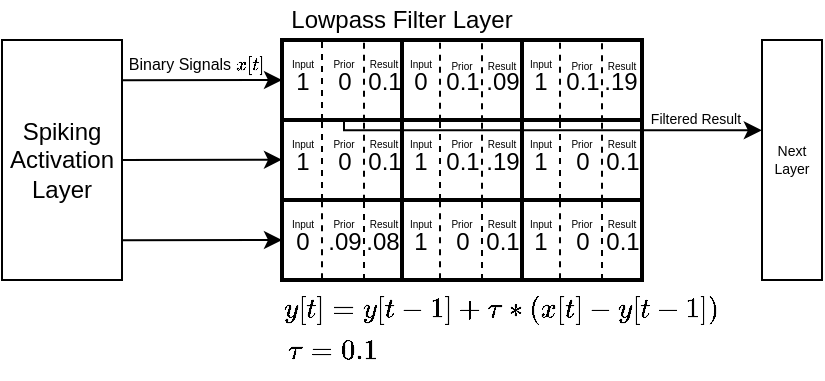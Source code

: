 <mxfile version="14.6.13" type="device"><diagram id="c8CbswJ4b_EEW4j1yDmH" name="Page-1"><mxGraphModel dx="474" dy="295" grid="1" gridSize="10" guides="1" tooltips="1" connect="1" arrows="1" fold="1" page="1" pageScale="1" pageWidth="850" pageHeight="1100" math="1" shadow="0"><root><mxCell id="0"/><mxCell id="1" parent="0"/><mxCell id="tObaA1ClAWP7f5fDY_Cm-1" value="" style="shape=table;html=1;whiteSpace=wrap;startSize=0;container=1;collapsible=0;childLayout=tableLayout;rounded=0;strokeWidth=2;perimeterSpacing=0;swimlaneFillColor=none;" vertex="1" parent="1"><mxGeometry x="300" y="480" width="180" height="120" as="geometry"/></mxCell><mxCell id="tObaA1ClAWP7f5fDY_Cm-2" value="" style="shape=partialRectangle;html=1;whiteSpace=wrap;collapsible=0;dropTarget=0;pointerEvents=0;fillColor=none;top=0;left=0;bottom=0;right=0;points=[[0,0.5],[1,0.5]];portConstraint=eastwest;" vertex="1" parent="tObaA1ClAWP7f5fDY_Cm-1"><mxGeometry width="180" height="40" as="geometry"/></mxCell><mxCell id="tObaA1ClAWP7f5fDY_Cm-3" value="" style="shape=partialRectangle;html=1;whiteSpace=wrap;connectable=0;fillColor=none;top=0;left=0;bottom=0;right=0;overflow=hidden;" vertex="1" parent="tObaA1ClAWP7f5fDY_Cm-2"><mxGeometry width="60" height="40" as="geometry"/></mxCell><mxCell id="tObaA1ClAWP7f5fDY_Cm-4" value="" style="shape=partialRectangle;html=1;whiteSpace=wrap;connectable=0;fillColor=none;top=0;left=0;bottom=0;right=0;overflow=hidden;" vertex="1" parent="tObaA1ClAWP7f5fDY_Cm-2"><mxGeometry x="60" width="60" height="40" as="geometry"/></mxCell><mxCell id="tObaA1ClAWP7f5fDY_Cm-5" value="" style="shape=partialRectangle;html=1;whiteSpace=wrap;connectable=0;fillColor=none;top=0;left=0;bottom=0;right=0;overflow=hidden;" vertex="1" parent="tObaA1ClAWP7f5fDY_Cm-2"><mxGeometry x="120" width="60" height="40" as="geometry"/></mxCell><mxCell id="tObaA1ClAWP7f5fDY_Cm-31" value="" style="endArrow=none;html=1;fontSize=5;exitX=0.157;exitY=1.01;exitDx=0;exitDy=0;exitPerimeter=0;entryX=0.157;entryY=0.002;entryDx=0;entryDy=0;entryPerimeter=0;dashed=1;" edge="1" parent="tObaA1ClAWP7f5fDY_Cm-1"><mxGeometry width="50" height="50" relative="1" as="geometry"><mxPoint x="20.0" y="40.0" as="sourcePoint"/><mxPoint x="20.0" y="-0.32" as="targetPoint"/></mxGeometry></mxCell><mxCell id="tObaA1ClAWP7f5fDY_Cm-6" value="" style="shape=partialRectangle;html=1;whiteSpace=wrap;collapsible=0;dropTarget=0;pointerEvents=0;fillColor=none;top=0;left=0;bottom=0;right=0;points=[[0,0.5],[1,0.5]];portConstraint=eastwest;" vertex="1" parent="tObaA1ClAWP7f5fDY_Cm-1"><mxGeometry y="40" width="180" height="40" as="geometry"/></mxCell><mxCell id="tObaA1ClAWP7f5fDY_Cm-7" value="" style="shape=partialRectangle;html=1;whiteSpace=wrap;connectable=0;fillColor=none;top=0;left=0;bottom=0;right=0;overflow=hidden;" vertex="1" parent="tObaA1ClAWP7f5fDY_Cm-6"><mxGeometry width="60" height="40" as="geometry"/></mxCell><mxCell id="tObaA1ClAWP7f5fDY_Cm-8" value="" style="shape=partialRectangle;html=1;whiteSpace=wrap;connectable=0;fillColor=none;top=0;left=0;bottom=0;right=0;overflow=hidden;" vertex="1" parent="tObaA1ClAWP7f5fDY_Cm-6"><mxGeometry x="60" width="60" height="40" as="geometry"/></mxCell><mxCell id="tObaA1ClAWP7f5fDY_Cm-9" value="" style="shape=partialRectangle;html=1;whiteSpace=wrap;connectable=0;fillColor=none;top=0;left=0;bottom=0;right=0;overflow=hidden;" vertex="1" parent="tObaA1ClAWP7f5fDY_Cm-6"><mxGeometry x="120" width="60" height="40" as="geometry"/></mxCell><mxCell id="tObaA1ClAWP7f5fDY_Cm-10" value="" style="shape=partialRectangle;html=1;whiteSpace=wrap;collapsible=0;dropTarget=0;pointerEvents=0;fillColor=none;top=0;left=0;bottom=0;right=0;points=[[0,0.5],[1,0.5]];portConstraint=eastwest;" vertex="1" parent="tObaA1ClAWP7f5fDY_Cm-1"><mxGeometry y="80" width="180" height="40" as="geometry"/></mxCell><mxCell id="tObaA1ClAWP7f5fDY_Cm-11" value="" style="shape=partialRectangle;html=1;whiteSpace=wrap;connectable=0;fillColor=none;top=0;left=0;bottom=0;right=0;overflow=hidden;" vertex="1" parent="tObaA1ClAWP7f5fDY_Cm-10"><mxGeometry width="60" height="40" as="geometry"/></mxCell><mxCell id="tObaA1ClAWP7f5fDY_Cm-12" value="" style="shape=partialRectangle;html=1;whiteSpace=wrap;connectable=0;fillColor=none;top=0;left=0;bottom=0;right=0;overflow=hidden;dashed=1;" vertex="1" parent="tObaA1ClAWP7f5fDY_Cm-10"><mxGeometry x="60" width="60" height="40" as="geometry"/></mxCell><mxCell id="tObaA1ClAWP7f5fDY_Cm-13" value="" style="shape=partialRectangle;html=1;whiteSpace=wrap;connectable=0;fillColor=none;top=0;left=0;bottom=0;right=0;overflow=hidden;" vertex="1" parent="tObaA1ClAWP7f5fDY_Cm-10"><mxGeometry x="120" width="60" height="40" as="geometry"/></mxCell><mxCell id="tObaA1ClAWP7f5fDY_Cm-14" value="Lowpass Filter Layer" style="text;html=1;strokeColor=none;fillColor=none;align=center;verticalAlign=middle;whiteSpace=wrap;rounded=0;" vertex="1" parent="1"><mxGeometry x="300" y="460" width="120" height="20" as="geometry"/></mxCell><mxCell id="tObaA1ClAWP7f5fDY_Cm-15" value="Spiking&lt;br&gt;Activation&lt;br&gt;Layer" style="rounded=0;whiteSpace=wrap;html=1;fillColor=none;" vertex="1" parent="1"><mxGeometry x="160" y="480" width="60" height="120" as="geometry"/></mxCell><mxCell id="tObaA1ClAWP7f5fDY_Cm-16" value="" style="endArrow=classic;html=1;exitX=1.002;exitY=0.168;exitDx=0;exitDy=0;exitPerimeter=0;entryX=0;entryY=0.5;entryDx=0;entryDy=0;" edge="1" parent="1" source="tObaA1ClAWP7f5fDY_Cm-15" target="tObaA1ClAWP7f5fDY_Cm-2"><mxGeometry width="50" height="50" relative="1" as="geometry"><mxPoint x="230" y="540" as="sourcePoint"/><mxPoint x="300" y="510" as="targetPoint"/></mxGeometry></mxCell><mxCell id="tObaA1ClAWP7f5fDY_Cm-17" value="" style="endArrow=classic;html=1;exitX=1.002;exitY=0.168;exitDx=0;exitDy=0;exitPerimeter=0;entryX=0;entryY=0.5;entryDx=0;entryDy=0;" edge="1" parent="1"><mxGeometry width="50" height="50" relative="1" as="geometry"><mxPoint x="220.12" y="539.99" as="sourcePoint"/><mxPoint x="300" y="539.83" as="targetPoint"/></mxGeometry></mxCell><mxCell id="tObaA1ClAWP7f5fDY_Cm-18" value="" style="endArrow=classic;html=1;exitX=1.002;exitY=0.168;exitDx=0;exitDy=0;exitPerimeter=0;entryX=0;entryY=0.5;entryDx=0;entryDy=0;" edge="1" parent="1"><mxGeometry width="50" height="50" relative="1" as="geometry"><mxPoint x="220.12" y="580.16" as="sourcePoint"/><mxPoint x="300" y="580" as="targetPoint"/></mxGeometry></mxCell><mxCell id="tObaA1ClAWP7f5fDY_Cm-19" value="$$x[t]$$" style="text;strokeColor=none;fillColor=none;align=center;verticalAlign=middle;rounded=0;fontSize=8;html=1;whiteSpace=wrap;" vertex="1" parent="1"><mxGeometry x="274" y="482" width="20" height="20" as="geometry"/></mxCell><mxCell id="tObaA1ClAWP7f5fDY_Cm-21" value="$$ \tau = 0.1 $$" style="text;html=1;strokeColor=none;fillColor=none;align=center;verticalAlign=middle;whiteSpace=wrap;rounded=0;" vertex="1" parent="1"><mxGeometry x="300" y="630" width="50" height="10" as="geometry"/></mxCell><mxCell id="tObaA1ClAWP7f5fDY_Cm-23" value="$$ y[t]&amp;nbsp; = y[t-1] + \tau * (x[t] - y[t-1])$$" style="text;html=1;strokeColor=none;fillColor=none;align=center;verticalAlign=middle;whiteSpace=wrap;rounded=0;" vertex="1" parent="1"><mxGeometry x="300" y="610" width="220" height="10" as="geometry"/></mxCell><mxCell id="tObaA1ClAWP7f5fDY_Cm-26" value="Input" style="text;html=1;strokeColor=none;fillColor=none;align=center;verticalAlign=middle;whiteSpace=wrap;rounded=0;fontSize=5;" vertex="1" parent="1"><mxGeometry x="302" y="490.84" width="17" as="geometry"/></mxCell><mxCell id="tObaA1ClAWP7f5fDY_Cm-27" value="Prior" style="text;html=1;strokeColor=none;fillColor=none;align=center;verticalAlign=middle;whiteSpace=wrap;rounded=0;fontSize=5;" vertex="1" parent="1"><mxGeometry x="321" y="491" width="20" as="geometry"/></mxCell><mxCell id="tObaA1ClAWP7f5fDY_Cm-29" value="&lt;font style=&quot;font-size: 12px&quot;&gt;1&lt;/font&gt;" style="text;html=1;strokeColor=none;fillColor=none;align=center;verticalAlign=middle;whiteSpace=wrap;rounded=0;fontSize=5;" vertex="1" parent="1"><mxGeometry x="303" y="490.84" width="15" height="20" as="geometry"/></mxCell><mxCell id="tObaA1ClAWP7f5fDY_Cm-30" value="&lt;font style=&quot;font-size: 12px&quot;&gt;0&lt;/font&gt;" style="text;html=1;strokeColor=none;fillColor=none;align=center;verticalAlign=middle;whiteSpace=wrap;rounded=0;fontSize=5;" vertex="1" parent="1"><mxGeometry x="323.5" y="490.84" width="15" height="20" as="geometry"/></mxCell><mxCell id="tObaA1ClAWP7f5fDY_Cm-33" value="Binary Signals" style="text;strokeColor=none;fillColor=none;align=center;verticalAlign=middle;rounded=0;fontSize=8;html=1;whiteSpace=wrap;" vertex="1" parent="1"><mxGeometry x="219" y="482" width="60" height="20" as="geometry"/></mxCell><mxCell id="tObaA1ClAWP7f5fDY_Cm-36" value="" style="endArrow=classic;html=1;fontSize=8;snapToPoint=0;rounded=0;shadow=0;sketch=0;entryX=-0.003;entryY=0.376;entryDx=0;entryDy=0;entryPerimeter=0;" edge="1" parent="1" target="tObaA1ClAWP7f5fDY_Cm-116"><mxGeometry width="50" height="50" relative="1" as="geometry"><mxPoint x="331" y="520" as="sourcePoint"/><mxPoint x="542" y="525.16" as="targetPoint"/><Array as="points"><mxPoint x="331" y="525.16"/></Array></mxGeometry></mxCell><mxCell id="tObaA1ClAWP7f5fDY_Cm-37" value="Filtered Result" style="text;html=1;strokeColor=none;fillColor=none;align=center;verticalAlign=middle;whiteSpace=wrap;rounded=0;dashed=1;fontSize=7;" vertex="1" parent="1"><mxGeometry x="482" y="515.16" width="50" height="10" as="geometry"/></mxCell><mxCell id="tObaA1ClAWP7f5fDY_Cm-43" value="" style="endArrow=none;html=1;fontSize=5;exitX=0.157;exitY=1.01;exitDx=0;exitDy=0;exitPerimeter=0;entryX=0.157;entryY=0.002;entryDx=0;entryDy=0;entryPerimeter=0;dashed=1;" edge="1" parent="1"><mxGeometry width="50" height="50" relative="1" as="geometry"><mxPoint x="341.0" y="520.32" as="sourcePoint"/><mxPoint x="341.0" y="480.0" as="targetPoint"/></mxGeometry></mxCell><mxCell id="tObaA1ClAWP7f5fDY_Cm-44" value="Result" style="text;html=1;strokeColor=none;fillColor=none;align=center;verticalAlign=middle;whiteSpace=wrap;rounded=0;fontSize=5;" vertex="1" parent="1"><mxGeometry x="341" y="491" width="20" as="geometry"/></mxCell><mxCell id="tObaA1ClAWP7f5fDY_Cm-45" value="&lt;font style=&quot;font-size: 12px&quot;&gt;0.1&lt;/font&gt;" style="text;html=1;strokeColor=none;fillColor=none;align=center;verticalAlign=middle;whiteSpace=wrap;rounded=0;fontSize=5;" vertex="1" parent="1"><mxGeometry x="343.5" y="490.84" width="15" height="20" as="geometry"/></mxCell><mxCell id="tObaA1ClAWP7f5fDY_Cm-52" value="" style="endArrow=none;html=1;fontSize=5;exitX=0.157;exitY=1.01;exitDx=0;exitDy=0;exitPerimeter=0;entryX=0.157;entryY=0.002;entryDx=0;entryDy=0;entryPerimeter=0;dashed=1;" edge="1" parent="1"><mxGeometry width="50" height="50" relative="1" as="geometry"><mxPoint x="379" y="520.32" as="sourcePoint"/><mxPoint x="379" y="480.0" as="targetPoint"/></mxGeometry></mxCell><mxCell id="tObaA1ClAWP7f5fDY_Cm-53" value="Input" style="text;html=1;strokeColor=none;fillColor=none;align=center;verticalAlign=middle;whiteSpace=wrap;rounded=0;fontSize=5;" vertex="1" parent="1"><mxGeometry x="361" y="491.16" width="17" as="geometry"/></mxCell><mxCell id="tObaA1ClAWP7f5fDY_Cm-54" value="Prior" style="text;html=1;strokeColor=none;fillColor=none;align=center;verticalAlign=middle;whiteSpace=wrap;rounded=0;fontSize=5;" vertex="1" parent="1"><mxGeometry x="380" y="491.32" width="20" as="geometry"/></mxCell><mxCell id="tObaA1ClAWP7f5fDY_Cm-55" value="&lt;font style=&quot;font-size: 12px&quot;&gt;0&lt;/font&gt;" style="text;html=1;strokeColor=none;fillColor=none;align=center;verticalAlign=middle;whiteSpace=wrap;rounded=0;fontSize=5;" vertex="1" parent="1"><mxGeometry x="362" y="491.16" width="15" height="20" as="geometry"/></mxCell><mxCell id="tObaA1ClAWP7f5fDY_Cm-56" value="&lt;font style=&quot;font-size: 12px&quot;&gt;0.1&lt;/font&gt;" style="text;html=1;strokeColor=none;fillColor=none;align=center;verticalAlign=middle;whiteSpace=wrap;rounded=0;fontSize=5;" vertex="1" parent="1"><mxGeometry x="382.5" y="491.16" width="15" height="20" as="geometry"/></mxCell><mxCell id="tObaA1ClAWP7f5fDY_Cm-57" value="" style="endArrow=none;html=1;fontSize=5;exitX=0.157;exitY=1.01;exitDx=0;exitDy=0;exitPerimeter=0;entryX=0.157;entryY=0.002;entryDx=0;entryDy=0;entryPerimeter=0;dashed=1;" edge="1" parent="1"><mxGeometry width="50" height="50" relative="1" as="geometry"><mxPoint x="400" y="520.64" as="sourcePoint"/><mxPoint x="400" y="480.32" as="targetPoint"/></mxGeometry></mxCell><mxCell id="tObaA1ClAWP7f5fDY_Cm-58" value="Result" style="text;html=1;strokeColor=none;fillColor=none;align=center;verticalAlign=middle;whiteSpace=wrap;rounded=0;fontSize=5;" vertex="1" parent="1"><mxGeometry x="400" y="491.32" width="20" as="geometry"/></mxCell><mxCell id="tObaA1ClAWP7f5fDY_Cm-59" value="&lt;font style=&quot;font-size: 12px&quot;&gt;.09&lt;/font&gt;" style="text;html=1;strokeColor=none;fillColor=none;align=center;verticalAlign=middle;whiteSpace=wrap;rounded=0;fontSize=5;" vertex="1" parent="1"><mxGeometry x="402.5" y="491.16" width="15" height="20" as="geometry"/></mxCell><mxCell id="tObaA1ClAWP7f5fDY_Cm-60" value="" style="endArrow=none;html=1;fontSize=5;exitX=0.157;exitY=1.01;exitDx=0;exitDy=0;exitPerimeter=0;entryX=0.157;entryY=0.002;entryDx=0;entryDy=0;entryPerimeter=0;dashed=1;" edge="1" parent="1"><mxGeometry width="50" height="50" relative="1" as="geometry"><mxPoint x="439" y="520.32" as="sourcePoint"/><mxPoint x="439" y="480.0" as="targetPoint"/></mxGeometry></mxCell><mxCell id="tObaA1ClAWP7f5fDY_Cm-61" value="Input" style="text;html=1;strokeColor=none;fillColor=none;align=center;verticalAlign=middle;whiteSpace=wrap;rounded=0;fontSize=5;" vertex="1" parent="1"><mxGeometry x="421" y="491.16" width="17" as="geometry"/></mxCell><mxCell id="tObaA1ClAWP7f5fDY_Cm-62" value="Prior" style="text;html=1;strokeColor=none;fillColor=none;align=center;verticalAlign=middle;whiteSpace=wrap;rounded=0;fontSize=5;" vertex="1" parent="1"><mxGeometry x="440" y="491.32" width="20" as="geometry"/></mxCell><mxCell id="tObaA1ClAWP7f5fDY_Cm-63" value="&lt;font style=&quot;font-size: 12px&quot;&gt;1&lt;/font&gt;" style="text;html=1;strokeColor=none;fillColor=none;align=center;verticalAlign=middle;whiteSpace=wrap;rounded=0;fontSize=5;" vertex="1" parent="1"><mxGeometry x="422" y="491.16" width="15" height="20" as="geometry"/></mxCell><mxCell id="tObaA1ClAWP7f5fDY_Cm-64" value="&lt;span style=&quot;font-size: 12px&quot;&gt;0.1&lt;/span&gt;" style="text;html=1;strokeColor=none;fillColor=none;align=center;verticalAlign=middle;whiteSpace=wrap;rounded=0;fontSize=5;" vertex="1" parent="1"><mxGeometry x="442.5" y="491.16" width="15" height="20" as="geometry"/></mxCell><mxCell id="tObaA1ClAWP7f5fDY_Cm-65" value="" style="endArrow=none;html=1;fontSize=5;exitX=0.157;exitY=1.01;exitDx=0;exitDy=0;exitPerimeter=0;entryX=0.157;entryY=0.002;entryDx=0;entryDy=0;entryPerimeter=0;dashed=1;" edge="1" parent="1"><mxGeometry width="50" height="50" relative="1" as="geometry"><mxPoint x="460" y="520.64" as="sourcePoint"/><mxPoint x="460" y="480.32" as="targetPoint"/></mxGeometry></mxCell><mxCell id="tObaA1ClAWP7f5fDY_Cm-66" value="Result" style="text;html=1;strokeColor=none;fillColor=none;align=center;verticalAlign=middle;whiteSpace=wrap;rounded=0;fontSize=5;" vertex="1" parent="1"><mxGeometry x="460" y="491.32" width="20" as="geometry"/></mxCell><mxCell id="tObaA1ClAWP7f5fDY_Cm-67" value="&lt;span style=&quot;font-size: 12px&quot;&gt;.19&lt;/span&gt;" style="text;html=1;strokeColor=none;fillColor=none;align=center;verticalAlign=middle;whiteSpace=wrap;rounded=0;fontSize=5;" vertex="1" parent="1"><mxGeometry x="461.5" y="491.16" width="15" height="20" as="geometry"/></mxCell><mxCell id="tObaA1ClAWP7f5fDY_Cm-68" value="" style="endArrow=none;html=1;fontSize=5;exitX=0.157;exitY=1.01;exitDx=0;exitDy=0;exitPerimeter=0;entryX=0.157;entryY=0.002;entryDx=0;entryDy=0;entryPerimeter=0;dashed=1;" edge="1" parent="1"><mxGeometry width="50" height="50" relative="1" as="geometry"><mxPoint x="320" y="560" as="sourcePoint"/><mxPoint x="320" y="519.68" as="targetPoint"/></mxGeometry></mxCell><mxCell id="tObaA1ClAWP7f5fDY_Cm-69" value="Input" style="text;html=1;strokeColor=none;fillColor=none;align=center;verticalAlign=middle;whiteSpace=wrap;rounded=0;fontSize=5;" vertex="1" parent="1"><mxGeometry x="302" y="530.84" width="17" as="geometry"/></mxCell><mxCell id="tObaA1ClAWP7f5fDY_Cm-70" value="Prior" style="text;html=1;strokeColor=none;fillColor=none;align=center;verticalAlign=middle;whiteSpace=wrap;rounded=0;fontSize=5;" vertex="1" parent="1"><mxGeometry x="321" y="531" width="20" as="geometry"/></mxCell><mxCell id="tObaA1ClAWP7f5fDY_Cm-71" value="&lt;font style=&quot;font-size: 12px&quot;&gt;1&lt;/font&gt;" style="text;html=1;strokeColor=none;fillColor=none;align=center;verticalAlign=middle;whiteSpace=wrap;rounded=0;fontSize=5;" vertex="1" parent="1"><mxGeometry x="303" y="530.84" width="15" height="20" as="geometry"/></mxCell><mxCell id="tObaA1ClAWP7f5fDY_Cm-72" value="&lt;font style=&quot;font-size: 12px&quot;&gt;0&lt;/font&gt;" style="text;html=1;strokeColor=none;fillColor=none;align=center;verticalAlign=middle;whiteSpace=wrap;rounded=0;fontSize=5;" vertex="1" parent="1"><mxGeometry x="323.5" y="530.84" width="15" height="20" as="geometry"/></mxCell><mxCell id="tObaA1ClAWP7f5fDY_Cm-73" value="" style="endArrow=none;html=1;fontSize=5;exitX=0.157;exitY=1.01;exitDx=0;exitDy=0;exitPerimeter=0;entryX=0.157;entryY=0.002;entryDx=0;entryDy=0;entryPerimeter=0;dashed=1;" edge="1" parent="1"><mxGeometry width="50" height="50" relative="1" as="geometry"><mxPoint x="341" y="560.32" as="sourcePoint"/><mxPoint x="341" y="520" as="targetPoint"/></mxGeometry></mxCell><mxCell id="tObaA1ClAWP7f5fDY_Cm-74" value="Result" style="text;html=1;strokeColor=none;fillColor=none;align=center;verticalAlign=middle;whiteSpace=wrap;rounded=0;fontSize=5;" vertex="1" parent="1"><mxGeometry x="341" y="531" width="20" as="geometry"/></mxCell><mxCell id="tObaA1ClAWP7f5fDY_Cm-75" value="&lt;font style=&quot;font-size: 12px&quot;&gt;0.1&lt;/font&gt;" style="text;html=1;strokeColor=none;fillColor=none;align=center;verticalAlign=middle;whiteSpace=wrap;rounded=0;fontSize=5;" vertex="1" parent="1"><mxGeometry x="343.5" y="530.84" width="15" height="20" as="geometry"/></mxCell><mxCell id="tObaA1ClAWP7f5fDY_Cm-76" value="" style="endArrow=none;html=1;fontSize=5;exitX=0.157;exitY=1.01;exitDx=0;exitDy=0;exitPerimeter=0;entryX=0.157;entryY=0.002;entryDx=0;entryDy=0;entryPerimeter=0;dashed=1;" edge="1" parent="1"><mxGeometry width="50" height="50" relative="1" as="geometry"><mxPoint x="379" y="560" as="sourcePoint"/><mxPoint x="379" y="519.68" as="targetPoint"/></mxGeometry></mxCell><mxCell id="tObaA1ClAWP7f5fDY_Cm-77" value="Input" style="text;html=1;strokeColor=none;fillColor=none;align=center;verticalAlign=middle;whiteSpace=wrap;rounded=0;fontSize=5;" vertex="1" parent="1"><mxGeometry x="361" y="530.84" width="17" as="geometry"/></mxCell><mxCell id="tObaA1ClAWP7f5fDY_Cm-78" value="Prior" style="text;html=1;strokeColor=none;fillColor=none;align=center;verticalAlign=middle;whiteSpace=wrap;rounded=0;fontSize=5;" vertex="1" parent="1"><mxGeometry x="380" y="531" width="20" as="geometry"/></mxCell><mxCell id="tObaA1ClAWP7f5fDY_Cm-79" value="&lt;font style=&quot;font-size: 12px&quot;&gt;1&lt;/font&gt;" style="text;html=1;strokeColor=none;fillColor=none;align=center;verticalAlign=middle;whiteSpace=wrap;rounded=0;fontSize=5;" vertex="1" parent="1"><mxGeometry x="362" y="530.84" width="15" height="20" as="geometry"/></mxCell><mxCell id="tObaA1ClAWP7f5fDY_Cm-80" value="&lt;font style=&quot;font-size: 12px&quot;&gt;0.1&lt;/font&gt;" style="text;html=1;strokeColor=none;fillColor=none;align=center;verticalAlign=middle;whiteSpace=wrap;rounded=0;fontSize=5;" vertex="1" parent="1"><mxGeometry x="382.5" y="530.84" width="15" height="20" as="geometry"/></mxCell><mxCell id="tObaA1ClAWP7f5fDY_Cm-81" value="" style="endArrow=none;html=1;fontSize=5;exitX=0.157;exitY=1.01;exitDx=0;exitDy=0;exitPerimeter=0;entryX=0.157;entryY=0.002;entryDx=0;entryDy=0;entryPerimeter=0;dashed=1;" edge="1" parent="1"><mxGeometry width="50" height="50" relative="1" as="geometry"><mxPoint x="400" y="560.32" as="sourcePoint"/><mxPoint x="400" y="520" as="targetPoint"/></mxGeometry></mxCell><mxCell id="tObaA1ClAWP7f5fDY_Cm-82" value="Result" style="text;html=1;strokeColor=none;fillColor=none;align=center;verticalAlign=middle;whiteSpace=wrap;rounded=0;fontSize=5;" vertex="1" parent="1"><mxGeometry x="400" y="531" width="20" as="geometry"/></mxCell><mxCell id="tObaA1ClAWP7f5fDY_Cm-83" value="&lt;font style=&quot;font-size: 12px&quot;&gt;.19&lt;/font&gt;" style="text;html=1;strokeColor=none;fillColor=none;align=center;verticalAlign=middle;whiteSpace=wrap;rounded=0;fontSize=5;" vertex="1" parent="1"><mxGeometry x="402.5" y="530.84" width="15" height="20" as="geometry"/></mxCell><mxCell id="tObaA1ClAWP7f5fDY_Cm-84" value="" style="endArrow=none;html=1;fontSize=5;exitX=0.157;exitY=1.01;exitDx=0;exitDy=0;exitPerimeter=0;entryX=0.157;entryY=0.002;entryDx=0;entryDy=0;entryPerimeter=0;dashed=1;" edge="1" parent="1"><mxGeometry width="50" height="50" relative="1" as="geometry"><mxPoint x="439" y="560" as="sourcePoint"/><mxPoint x="439" y="519.68" as="targetPoint"/></mxGeometry></mxCell><mxCell id="tObaA1ClAWP7f5fDY_Cm-85" value="Input" style="text;html=1;strokeColor=none;fillColor=none;align=center;verticalAlign=middle;whiteSpace=wrap;rounded=0;fontSize=5;" vertex="1" parent="1"><mxGeometry x="421" y="530.84" width="17" as="geometry"/></mxCell><mxCell id="tObaA1ClAWP7f5fDY_Cm-86" value="Prior" style="text;html=1;strokeColor=none;fillColor=none;align=center;verticalAlign=middle;whiteSpace=wrap;rounded=0;fontSize=5;" vertex="1" parent="1"><mxGeometry x="440" y="531" width="20" as="geometry"/></mxCell><mxCell id="tObaA1ClAWP7f5fDY_Cm-87" value="&lt;font style=&quot;font-size: 12px&quot;&gt;1&lt;/font&gt;" style="text;html=1;strokeColor=none;fillColor=none;align=center;verticalAlign=middle;whiteSpace=wrap;rounded=0;fontSize=5;" vertex="1" parent="1"><mxGeometry x="422" y="530.84" width="15" height="20" as="geometry"/></mxCell><mxCell id="tObaA1ClAWP7f5fDY_Cm-88" value="&lt;font style=&quot;font-size: 12px&quot;&gt;0&lt;/font&gt;" style="text;html=1;strokeColor=none;fillColor=none;align=center;verticalAlign=middle;whiteSpace=wrap;rounded=0;fontSize=5;" vertex="1" parent="1"><mxGeometry x="442.5" y="530.84" width="15" height="20" as="geometry"/></mxCell><mxCell id="tObaA1ClAWP7f5fDY_Cm-89" value="" style="endArrow=none;html=1;fontSize=5;exitX=0.157;exitY=1.01;exitDx=0;exitDy=0;exitPerimeter=0;entryX=0.157;entryY=0.002;entryDx=0;entryDy=0;entryPerimeter=0;dashed=1;" edge="1" parent="1"><mxGeometry width="50" height="50" relative="1" as="geometry"><mxPoint x="460" y="560.32" as="sourcePoint"/><mxPoint x="460" y="520" as="targetPoint"/></mxGeometry></mxCell><mxCell id="tObaA1ClAWP7f5fDY_Cm-90" value="Result" style="text;html=1;strokeColor=none;fillColor=none;align=center;verticalAlign=middle;whiteSpace=wrap;rounded=0;fontSize=5;" vertex="1" parent="1"><mxGeometry x="460" y="531" width="20" as="geometry"/></mxCell><mxCell id="tObaA1ClAWP7f5fDY_Cm-91" value="&lt;font style=&quot;font-size: 12px&quot;&gt;0.1&lt;/font&gt;" style="text;html=1;strokeColor=none;fillColor=none;align=center;verticalAlign=middle;whiteSpace=wrap;rounded=0;fontSize=5;" vertex="1" parent="1"><mxGeometry x="462.5" y="530.84" width="15" height="20" as="geometry"/></mxCell><mxCell id="tObaA1ClAWP7f5fDY_Cm-92" value="" style="endArrow=none;html=1;fontSize=5;exitX=0.157;exitY=1.01;exitDx=0;exitDy=0;exitPerimeter=0;entryX=0.157;entryY=0.002;entryDx=0;entryDy=0;entryPerimeter=0;dashed=1;" edge="1" parent="1"><mxGeometry width="50" height="50" relative="1" as="geometry"><mxPoint x="320" y="599.68" as="sourcePoint"/><mxPoint x="320" y="559.36" as="targetPoint"/></mxGeometry></mxCell><mxCell id="tObaA1ClAWP7f5fDY_Cm-93" value="Input" style="text;html=1;strokeColor=none;fillColor=none;align=center;verticalAlign=middle;whiteSpace=wrap;rounded=0;fontSize=5;" vertex="1" parent="1"><mxGeometry x="302" y="570.52" width="17" as="geometry"/></mxCell><mxCell id="tObaA1ClAWP7f5fDY_Cm-94" value="Prior" style="text;html=1;strokeColor=none;fillColor=none;align=center;verticalAlign=middle;whiteSpace=wrap;rounded=0;fontSize=5;" vertex="1" parent="1"><mxGeometry x="321" y="570.68" width="20" as="geometry"/></mxCell><mxCell id="tObaA1ClAWP7f5fDY_Cm-95" value="&lt;font style=&quot;font-size: 12px&quot;&gt;0&lt;/font&gt;" style="text;html=1;strokeColor=none;fillColor=none;align=center;verticalAlign=middle;whiteSpace=wrap;rounded=0;fontSize=5;" vertex="1" parent="1"><mxGeometry x="303" y="570.52" width="15" height="20" as="geometry"/></mxCell><mxCell id="tObaA1ClAWP7f5fDY_Cm-96" value="&lt;span style=&quot;font-size: 12px&quot;&gt;.09&lt;/span&gt;" style="text;html=1;strokeColor=none;fillColor=none;align=center;verticalAlign=middle;whiteSpace=wrap;rounded=0;fontSize=5;" vertex="1" parent="1"><mxGeometry x="323.5" y="570.52" width="15" height="20" as="geometry"/></mxCell><mxCell id="tObaA1ClAWP7f5fDY_Cm-97" value="" style="endArrow=none;html=1;fontSize=5;exitX=0.157;exitY=1.01;exitDx=0;exitDy=0;exitPerimeter=0;entryX=0.157;entryY=0.002;entryDx=0;entryDy=0;entryPerimeter=0;dashed=1;" edge="1" parent="1"><mxGeometry width="50" height="50" relative="1" as="geometry"><mxPoint x="341" y="600" as="sourcePoint"/><mxPoint x="341" y="559.68" as="targetPoint"/></mxGeometry></mxCell><mxCell id="tObaA1ClAWP7f5fDY_Cm-98" value="Result" style="text;html=1;strokeColor=none;fillColor=none;align=center;verticalAlign=middle;whiteSpace=wrap;rounded=0;fontSize=5;" vertex="1" parent="1"><mxGeometry x="341" y="570.68" width="20" as="geometry"/></mxCell><mxCell id="tObaA1ClAWP7f5fDY_Cm-99" value="&lt;font style=&quot;font-size: 12px&quot;&gt;.08&lt;/font&gt;" style="text;html=1;strokeColor=none;fillColor=none;align=center;verticalAlign=middle;whiteSpace=wrap;rounded=0;fontSize=5;" vertex="1" parent="1"><mxGeometry x="342.5" y="570.52" width="15" height="20" as="geometry"/></mxCell><mxCell id="tObaA1ClAWP7f5fDY_Cm-100" value="" style="endArrow=none;html=1;fontSize=5;exitX=0.157;exitY=1.01;exitDx=0;exitDy=0;exitPerimeter=0;entryX=0.157;entryY=0.002;entryDx=0;entryDy=0;entryPerimeter=0;dashed=1;" edge="1" parent="1"><mxGeometry width="50" height="50" relative="1" as="geometry"><mxPoint x="379" y="599.68" as="sourcePoint"/><mxPoint x="379" y="559.36" as="targetPoint"/></mxGeometry></mxCell><mxCell id="tObaA1ClAWP7f5fDY_Cm-101" value="Input" style="text;html=1;strokeColor=none;fillColor=none;align=center;verticalAlign=middle;whiteSpace=wrap;rounded=0;fontSize=5;" vertex="1" parent="1"><mxGeometry x="361" y="570.52" width="17" as="geometry"/></mxCell><mxCell id="tObaA1ClAWP7f5fDY_Cm-102" value="Prior" style="text;html=1;strokeColor=none;fillColor=none;align=center;verticalAlign=middle;whiteSpace=wrap;rounded=0;fontSize=5;" vertex="1" parent="1"><mxGeometry x="380" y="570.68" width="20" as="geometry"/></mxCell><mxCell id="tObaA1ClAWP7f5fDY_Cm-103" value="&lt;font style=&quot;font-size: 12px&quot;&gt;1&lt;/font&gt;" style="text;html=1;strokeColor=none;fillColor=none;align=center;verticalAlign=middle;whiteSpace=wrap;rounded=0;fontSize=5;" vertex="1" parent="1"><mxGeometry x="362" y="570.52" width="15" height="20" as="geometry"/></mxCell><mxCell id="tObaA1ClAWP7f5fDY_Cm-104" value="&lt;font style=&quot;font-size: 12px&quot;&gt;0&lt;/font&gt;" style="text;html=1;strokeColor=none;fillColor=none;align=center;verticalAlign=middle;whiteSpace=wrap;rounded=0;fontSize=5;" vertex="1" parent="1"><mxGeometry x="382.5" y="570.52" width="15" height="20" as="geometry"/></mxCell><mxCell id="tObaA1ClAWP7f5fDY_Cm-105" value="" style="endArrow=none;html=1;fontSize=5;exitX=0.157;exitY=1.01;exitDx=0;exitDy=0;exitPerimeter=0;entryX=0.157;entryY=0.002;entryDx=0;entryDy=0;entryPerimeter=0;dashed=1;" edge="1" parent="1"><mxGeometry width="50" height="50" relative="1" as="geometry"><mxPoint x="400" y="600" as="sourcePoint"/><mxPoint x="400" y="559.68" as="targetPoint"/></mxGeometry></mxCell><mxCell id="tObaA1ClAWP7f5fDY_Cm-106" value="Result" style="text;html=1;strokeColor=none;fillColor=none;align=center;verticalAlign=middle;whiteSpace=wrap;rounded=0;fontSize=5;" vertex="1" parent="1"><mxGeometry x="400" y="570.68" width="20" as="geometry"/></mxCell><mxCell id="tObaA1ClAWP7f5fDY_Cm-107" value="&lt;font style=&quot;font-size: 12px&quot;&gt;0.1&lt;/font&gt;" style="text;html=1;strokeColor=none;fillColor=none;align=center;verticalAlign=middle;whiteSpace=wrap;rounded=0;fontSize=5;" vertex="1" parent="1"><mxGeometry x="402.5" y="570.52" width="15" height="20" as="geometry"/></mxCell><mxCell id="tObaA1ClAWP7f5fDY_Cm-108" value="" style="endArrow=none;html=1;fontSize=5;exitX=0.157;exitY=1.01;exitDx=0;exitDy=0;exitPerimeter=0;entryX=0.157;entryY=0.002;entryDx=0;entryDy=0;entryPerimeter=0;dashed=1;" edge="1" parent="1"><mxGeometry width="50" height="50" relative="1" as="geometry"><mxPoint x="439" y="599.68" as="sourcePoint"/><mxPoint x="439" y="559.36" as="targetPoint"/></mxGeometry></mxCell><mxCell id="tObaA1ClAWP7f5fDY_Cm-109" value="Input" style="text;html=1;strokeColor=none;fillColor=none;align=center;verticalAlign=middle;whiteSpace=wrap;rounded=0;fontSize=5;" vertex="1" parent="1"><mxGeometry x="421" y="570.52" width="17" as="geometry"/></mxCell><mxCell id="tObaA1ClAWP7f5fDY_Cm-110" value="Prior" style="text;html=1;strokeColor=none;fillColor=none;align=center;verticalAlign=middle;whiteSpace=wrap;rounded=0;fontSize=5;" vertex="1" parent="1"><mxGeometry x="440" y="570.68" width="20" as="geometry"/></mxCell><mxCell id="tObaA1ClAWP7f5fDY_Cm-111" value="&lt;font style=&quot;font-size: 12px&quot;&gt;1&lt;/font&gt;" style="text;html=1;strokeColor=none;fillColor=none;align=center;verticalAlign=middle;whiteSpace=wrap;rounded=0;fontSize=5;" vertex="1" parent="1"><mxGeometry x="422" y="570.52" width="15" height="20" as="geometry"/></mxCell><mxCell id="tObaA1ClAWP7f5fDY_Cm-112" value="&lt;font style=&quot;font-size: 12px&quot;&gt;0&lt;/font&gt;" style="text;html=1;strokeColor=none;fillColor=none;align=center;verticalAlign=middle;whiteSpace=wrap;rounded=0;fontSize=5;" vertex="1" parent="1"><mxGeometry x="442.5" y="570.52" width="15" height="20" as="geometry"/></mxCell><mxCell id="tObaA1ClAWP7f5fDY_Cm-113" value="" style="endArrow=none;html=1;fontSize=5;exitX=0.157;exitY=1.01;exitDx=0;exitDy=0;exitPerimeter=0;entryX=0.157;entryY=0.002;entryDx=0;entryDy=0;entryPerimeter=0;dashed=1;" edge="1" parent="1"><mxGeometry width="50" height="50" relative="1" as="geometry"><mxPoint x="460" y="600" as="sourcePoint"/><mxPoint x="460" y="559.68" as="targetPoint"/></mxGeometry></mxCell><mxCell id="tObaA1ClAWP7f5fDY_Cm-114" value="Result" style="text;html=1;strokeColor=none;fillColor=none;align=center;verticalAlign=middle;whiteSpace=wrap;rounded=0;fontSize=5;" vertex="1" parent="1"><mxGeometry x="460" y="570.68" width="20" as="geometry"/></mxCell><mxCell id="tObaA1ClAWP7f5fDY_Cm-115" value="&lt;font style=&quot;font-size: 12px&quot;&gt;0.1&lt;/font&gt;" style="text;html=1;strokeColor=none;fillColor=none;align=center;verticalAlign=middle;whiteSpace=wrap;rounded=0;fontSize=5;" vertex="1" parent="1"><mxGeometry x="462.5" y="570.52" width="15" height="20" as="geometry"/></mxCell><mxCell id="tObaA1ClAWP7f5fDY_Cm-116" value="Next Layer" style="rounded=0;whiteSpace=wrap;html=1;fontSize=7;strokeWidth=1;gradientColor=none;fillColor=none;" vertex="1" parent="1"><mxGeometry x="540" y="480" width="30" height="120" as="geometry"/></mxCell></root></mxGraphModel></diagram></mxfile>